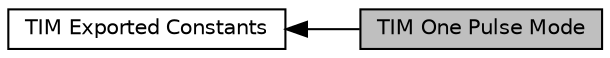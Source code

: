 digraph "TIM One Pulse Mode"
{
  edge [fontname="Helvetica",fontsize="10",labelfontname="Helvetica",labelfontsize="10"];
  node [fontname="Helvetica",fontsize="10",shape=record];
  rankdir=LR;
  Node0 [label="TIM One Pulse Mode",height=0.2,width=0.4,color="black", fillcolor="grey75", style="filled", fontcolor="black"];
  Node1 [label="TIM Exported Constants",height=0.2,width=0.4,color="black", fillcolor="white", style="filled",URL="$group___t_i_m___exported___constants.html"];
  Node1->Node0 [shape=plaintext, dir="back", style="solid"];
}
